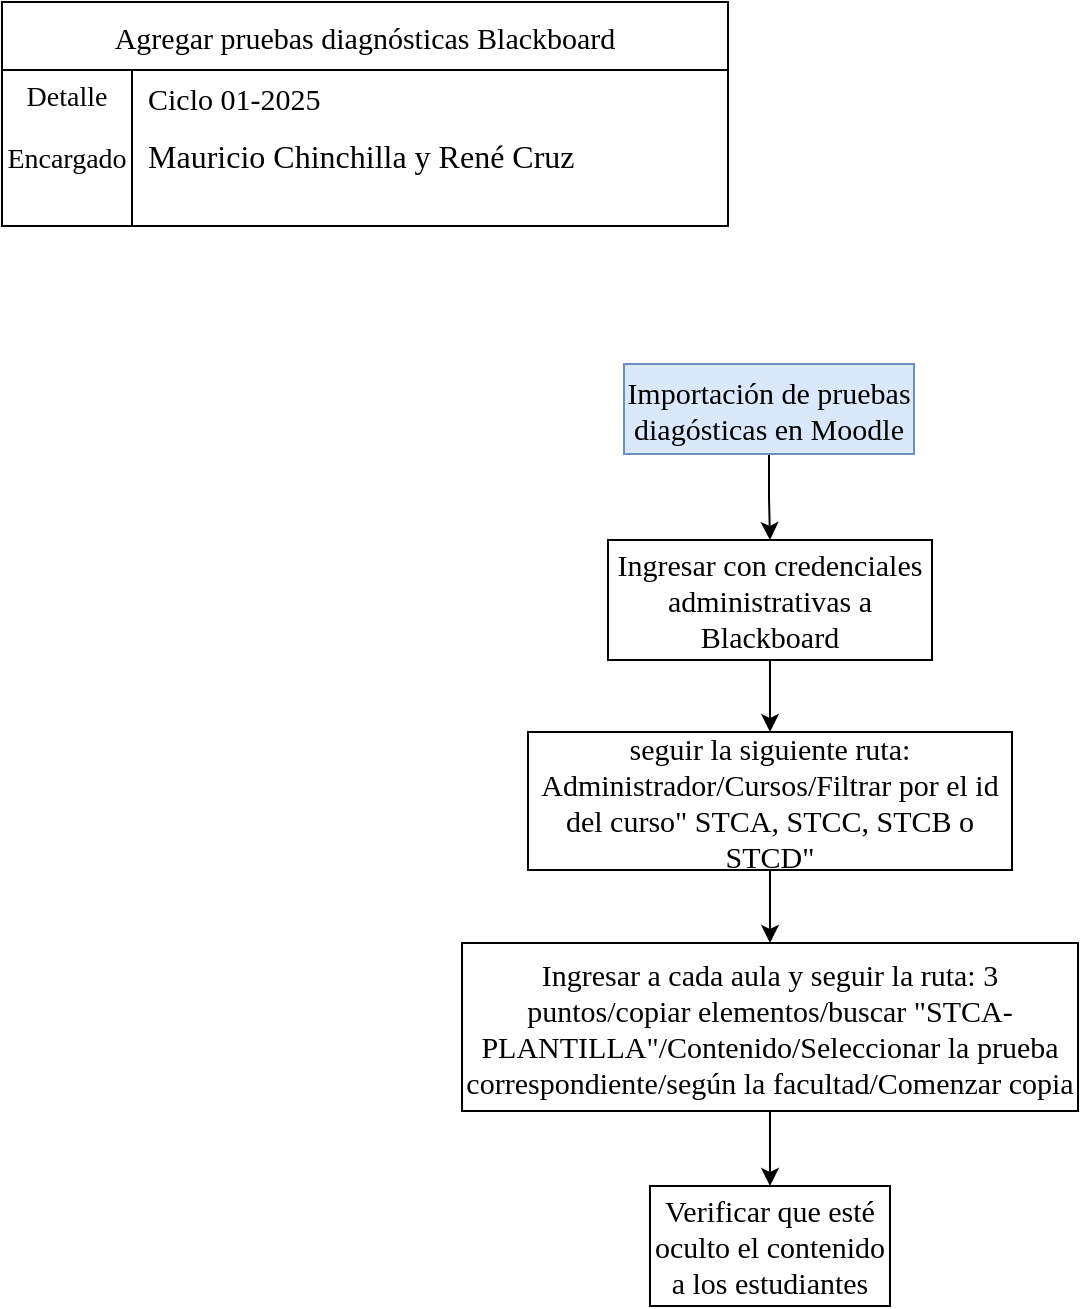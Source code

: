 <mxfile version="28.0.6">
  <diagram name="Página-1" id="K04C1CCQ7KW78PK_lDg6">
    <mxGraphModel dx="1678" dy="989" grid="0" gridSize="10" guides="1" tooltips="1" connect="1" arrows="1" fold="1" page="1" pageScale="1" pageWidth="827" pageHeight="1169" math="0" shadow="0">
      <root>
        <mxCell id="0" />
        <mxCell id="1" parent="0" />
        <mxCell id="vTJqPr9lZagYhx2V6duI-1" value="Agregar pruebas diagnósticas Blackboard" style="shape=table;startSize=34;container=1;collapsible=0;childLayout=tableLayout;fixedRows=1;rowLines=0;fontStyle=0;fontSize=15;fontFamily=Times New Roman;" vertex="1" parent="1">
          <mxGeometry x="30" y="30" width="363" height="112" as="geometry" />
        </mxCell>
        <mxCell id="vTJqPr9lZagYhx2V6duI-2" value="" style="shape=tableRow;horizontal=0;startSize=0;swimlaneHead=0;swimlaneBody=0;top=0;left=0;bottom=0;right=0;collapsible=0;dropTarget=0;fillColor=none;points=[[0,0.5],[1,0.5]];portConstraint=eastwest;strokeColor=inherit;fontSize=16;fontFamily=Times New Roman;" vertex="1" parent="vTJqPr9lZagYhx2V6duI-1">
          <mxGeometry y="34" width="363" height="27" as="geometry" />
        </mxCell>
        <mxCell id="vTJqPr9lZagYhx2V6duI-3" value="&lt;font style=&quot;font-size: 14px;&quot;&gt;Detalle&lt;/font&gt;&lt;div&gt;&lt;br&gt;&lt;/div&gt;" style="shape=partialRectangle;html=1;whiteSpace=wrap;connectable=0;fillColor=none;top=0;left=0;bottom=0;right=0;overflow=hidden;pointerEvents=1;strokeColor=inherit;fontSize=16;fontFamily=Times New Roman;" vertex="1" parent="vTJqPr9lZagYhx2V6duI-2">
          <mxGeometry width="65" height="27" as="geometry">
            <mxRectangle width="65" height="27" as="alternateBounds" />
          </mxGeometry>
        </mxCell>
        <mxCell id="vTJqPr9lZagYhx2V6duI-4" value="&lt;font style=&quot;font-size: 15px;&quot;&gt;Ciclo 01-2025&lt;/font&gt;" style="shape=partialRectangle;html=1;whiteSpace=wrap;connectable=0;fillColor=none;top=0;left=0;bottom=0;right=0;align=left;spacingLeft=6;overflow=hidden;strokeColor=inherit;fontSize=16;fontFamily=Times New Roman;" vertex="1" parent="vTJqPr9lZagYhx2V6duI-2">
          <mxGeometry x="65" width="298" height="27" as="geometry">
            <mxRectangle width="298" height="27" as="alternateBounds" />
          </mxGeometry>
        </mxCell>
        <mxCell id="vTJqPr9lZagYhx2V6duI-5" value="" style="shape=tableRow;horizontal=0;startSize=0;swimlaneHead=0;swimlaneBody=0;top=0;left=0;bottom=0;right=0;collapsible=0;dropTarget=0;fillColor=none;points=[[0,0.5],[1,0.5]];portConstraint=eastwest;strokeColor=inherit;fontSize=16;fontFamily=Times New Roman;" vertex="1" parent="vTJqPr9lZagYhx2V6duI-1">
          <mxGeometry y="61" width="363" height="31" as="geometry" />
        </mxCell>
        <mxCell id="vTJqPr9lZagYhx2V6duI-6" value="&lt;font style=&quot;font-size: 14px;&quot;&gt;Encargado&lt;/font&gt;" style="shape=partialRectangle;html=1;whiteSpace=wrap;connectable=0;fillColor=none;top=0;left=0;bottom=0;right=0;overflow=hidden;strokeColor=inherit;fontSize=16;fontFamily=Times New Roman;" vertex="1" parent="vTJqPr9lZagYhx2V6duI-5">
          <mxGeometry width="65" height="31" as="geometry">
            <mxRectangle width="65" height="31" as="alternateBounds" />
          </mxGeometry>
        </mxCell>
        <mxCell id="vTJqPr9lZagYhx2V6duI-7" value="Mauricio Chinchilla y René Cruz" style="shape=partialRectangle;html=1;whiteSpace=wrap;connectable=0;fillColor=none;top=0;left=0;bottom=0;right=0;align=left;spacingLeft=6;overflow=hidden;strokeColor=inherit;fontSize=16;fontFamily=Times New Roman;" vertex="1" parent="vTJqPr9lZagYhx2V6duI-5">
          <mxGeometry x="65" width="298" height="31" as="geometry">
            <mxRectangle width="298" height="31" as="alternateBounds" />
          </mxGeometry>
        </mxCell>
        <mxCell id="vTJqPr9lZagYhx2V6duI-8" value="" style="shape=tableRow;horizontal=0;startSize=0;swimlaneHead=0;swimlaneBody=0;top=0;left=0;bottom=0;right=0;collapsible=0;dropTarget=0;fillColor=none;points=[[0,0.5],[1,0.5]];portConstraint=eastwest;strokeColor=inherit;fontSize=16;fontFamily=Times New Roman;" vertex="1" parent="vTJqPr9lZagYhx2V6duI-1">
          <mxGeometry y="92" width="363" height="20" as="geometry" />
        </mxCell>
        <mxCell id="vTJqPr9lZagYhx2V6duI-9" value="" style="shape=partialRectangle;html=1;whiteSpace=wrap;connectable=0;fillColor=none;top=0;left=0;bottom=0;right=0;overflow=hidden;strokeColor=inherit;fontSize=16;fontFamily=Times New Roman;" vertex="1" parent="vTJqPr9lZagYhx2V6duI-8">
          <mxGeometry width="65" height="20" as="geometry">
            <mxRectangle width="65" height="20" as="alternateBounds" />
          </mxGeometry>
        </mxCell>
        <mxCell id="vTJqPr9lZagYhx2V6duI-10" value="" style="shape=partialRectangle;html=1;whiteSpace=wrap;connectable=0;fillColor=none;top=0;left=0;bottom=0;right=0;align=left;spacingLeft=6;overflow=hidden;strokeColor=inherit;fontSize=16;fontFamily=Times New Roman;" vertex="1" parent="vTJqPr9lZagYhx2V6duI-8">
          <mxGeometry x="65" width="298" height="20" as="geometry">
            <mxRectangle width="298" height="20" as="alternateBounds" />
          </mxGeometry>
        </mxCell>
        <mxCell id="vTJqPr9lZagYhx2V6duI-13" value="" style="edgeStyle=orthogonalEdgeStyle;rounded=0;orthogonalLoop=1;jettySize=auto;html=1;" edge="1" parent="1" source="vTJqPr9lZagYhx2V6duI-11" target="vTJqPr9lZagYhx2V6duI-12">
          <mxGeometry relative="1" as="geometry" />
        </mxCell>
        <mxCell id="vTJqPr9lZagYhx2V6duI-11" value="Importación de pruebas diagósticas en Moodle" style="rounded=0;whiteSpace=wrap;html=1;fillColor=#dae8fc;strokeColor=#6c8ebf;fontFamily=Times New Roman;fontSize=15;" vertex="1" parent="1">
          <mxGeometry x="341" y="211" width="145" height="45" as="geometry" />
        </mxCell>
        <mxCell id="vTJqPr9lZagYhx2V6duI-15" value="" style="edgeStyle=orthogonalEdgeStyle;rounded=0;orthogonalLoop=1;jettySize=auto;html=1;" edge="1" parent="1" source="vTJqPr9lZagYhx2V6duI-12" target="vTJqPr9lZagYhx2V6duI-14">
          <mxGeometry relative="1" as="geometry" />
        </mxCell>
        <mxCell id="vTJqPr9lZagYhx2V6duI-12" value="Ingresar con credenciales administrativas a Blackboard" style="whiteSpace=wrap;html=1;fontSize=15;fontFamily=Times New Roman;rounded=0;" vertex="1" parent="1">
          <mxGeometry x="333" y="299" width="162" height="60" as="geometry" />
        </mxCell>
        <mxCell id="vTJqPr9lZagYhx2V6duI-17" value="" style="edgeStyle=orthogonalEdgeStyle;rounded=0;orthogonalLoop=1;jettySize=auto;html=1;" edge="1" parent="1" source="vTJqPr9lZagYhx2V6duI-14" target="vTJqPr9lZagYhx2V6duI-16">
          <mxGeometry relative="1" as="geometry" />
        </mxCell>
        <mxCell id="vTJqPr9lZagYhx2V6duI-14" value="seguir la siguiente ruta: Administrador/Cursos/Filtrar por el id del curso&quot; STCA, STCC, STCB o STCD&quot;" style="whiteSpace=wrap;html=1;fontSize=15;fontFamily=Times New Roman;rounded=0;" vertex="1" parent="1">
          <mxGeometry x="293" y="395" width="242" height="69" as="geometry" />
        </mxCell>
        <mxCell id="vTJqPr9lZagYhx2V6duI-19" value="" style="edgeStyle=orthogonalEdgeStyle;rounded=0;orthogonalLoop=1;jettySize=auto;html=1;" edge="1" parent="1" source="vTJqPr9lZagYhx2V6duI-16" target="vTJqPr9lZagYhx2V6duI-18">
          <mxGeometry relative="1" as="geometry" />
        </mxCell>
        <mxCell id="vTJqPr9lZagYhx2V6duI-16" value="Ingresar a cada aula y seguir la ruta: 3 puntos/copiar elementos/buscar &quot;STCA-PLANTILLA&quot;/Contenido/Seleccionar la prueba correspondiente/según la facultad/Comenzar copia" style="whiteSpace=wrap;html=1;fontSize=15;fontFamily=Times New Roman;rounded=0;" vertex="1" parent="1">
          <mxGeometry x="260" y="500.5" width="308" height="84" as="geometry" />
        </mxCell>
        <mxCell id="vTJqPr9lZagYhx2V6duI-18" value="Verificar que esté oculto el contenido a los estudiantes" style="whiteSpace=wrap;html=1;fontSize=15;fontFamily=Times New Roman;rounded=0;" vertex="1" parent="1">
          <mxGeometry x="354" y="622" width="120" height="60" as="geometry" />
        </mxCell>
      </root>
    </mxGraphModel>
  </diagram>
</mxfile>
